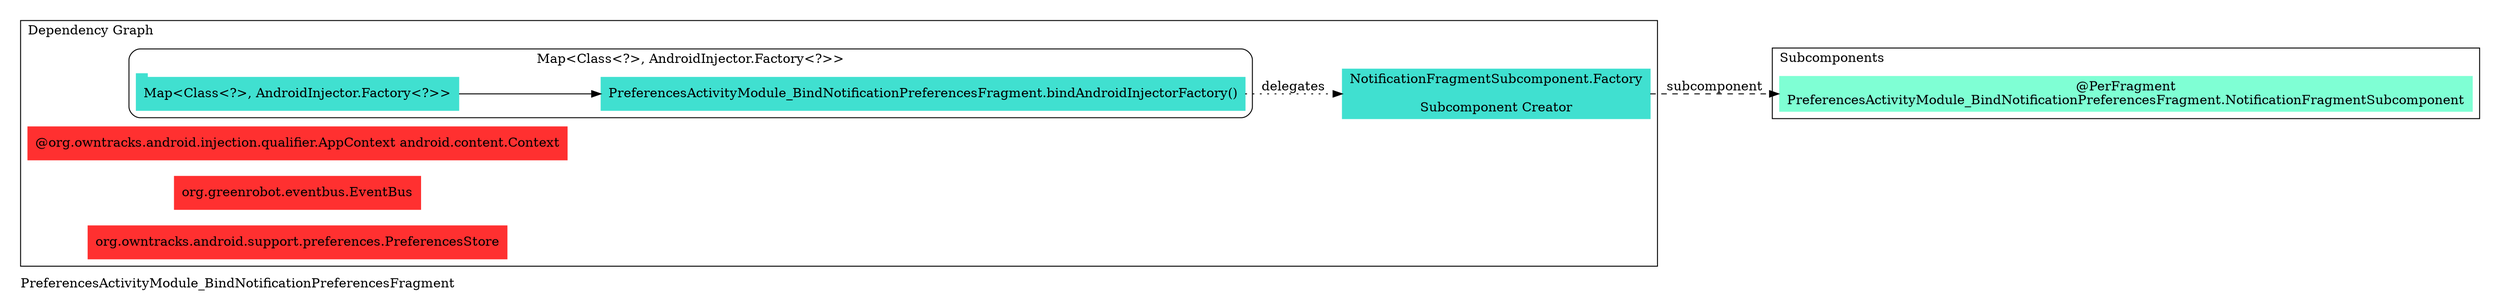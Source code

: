 digraph "org.owntracks.android.ui.preferences.PreferencesActivityModule_BindNotificationPreferencesFragment" {
  graph [rankdir="LR", labeljust="l", label="PreferencesActivityModule_BindNotificationPreferencesFragment", pad="0.2", compound="true"]
  node [shape="rectangle", style="filled", color="turquoise"]
  subgraph "cluster_Entry Points" {
    graph [labeljust="l", label="Entry Points"]
    node [shape="component", penwidth="2"]
  }
  subgraph "cluster_Dependency Graph" {
    graph [labeljust="l", label="Dependency Graph"]
    "ca9b5406-3a59-4537-ac16-56c0881bf69d" [label="PreferencesActivityModule_BindNotificationPreferencesFragment.bindAndroidInjectorFactory()", color="turquoise"]
    "98bc9895-36ef-492f-ad66-3d636f45a3f9" [label="NotificationFragmentSubcomponent.Factory\n\nSubcomponent Creator", color="turquoise"]
    "afce4e2f-4329-4653-9c33-086c9c2053e9" [label="@org.owntracks.android.injection.qualifier.AppContext android.content.Context", color="firebrick1"]
    "e51ba558-693b-4f7a-bbb5-28b9dba553cf" [label="org.greenrobot.eventbus.EventBus", color="firebrick1"]
    "c88a61c0-7e0f-49cb-89da-ada3d75f0d10" [label="org.owntracks.android.support.preferences.PreferencesStore", color="firebrick1"]
    subgraph "cluster_Map<Class<?>, AndroidInjector.Factory<?>>" {
      graph [label="Map<Class<?>, AndroidInjector.Factory<?>>", labeljust="c", style="rounded", color="black"]
      "4f73c5c4-d954-4115-ade2-35de97dd0a58" [label="Map<Class<?>, AndroidInjector.Factory<?>>", color="turquoise", shape="tab"]
      "ca9b5406-3a59-4537-ac16-56c0881bf69d" [label="PreferencesActivityModule_BindNotificationPreferencesFragment.bindAndroidInjectorFactory()", color="turquoise"]
    }
  }
  subgraph "cluster_Subcomponents" {
    graph [labeljust="l", shape="folder", label="Subcomponents"]
    "ff414225-569d-420b-adb4-ee85e6a7e98d" [label="@PerFragment\nPreferencesActivityModule_BindNotificationPreferencesFragment.NotificationFragmentSubcomponent", href="full_org.owntracks.android.ui.preferences.PreferencesActivityModule_BindNotificationPreferencesFragment.NotificationFragmentSubcomponent.svg", color="aquamarine"]
  }
  "4f73c5c4-d954-4115-ade2-35de97dd0a58" -> "ca9b5406-3a59-4537-ac16-56c0881bf69d"
  "ca9b5406-3a59-4537-ac16-56c0881bf69d" -> "98bc9895-36ef-492f-ad66-3d636f45a3f9" [style="dotted", label="delegates"]
  "98bc9895-36ef-492f-ad66-3d636f45a3f9" -> "ff414225-569d-420b-adb4-ee85e6a7e98d" [style="dashed", label="subcomponent", headport="w"]
}
